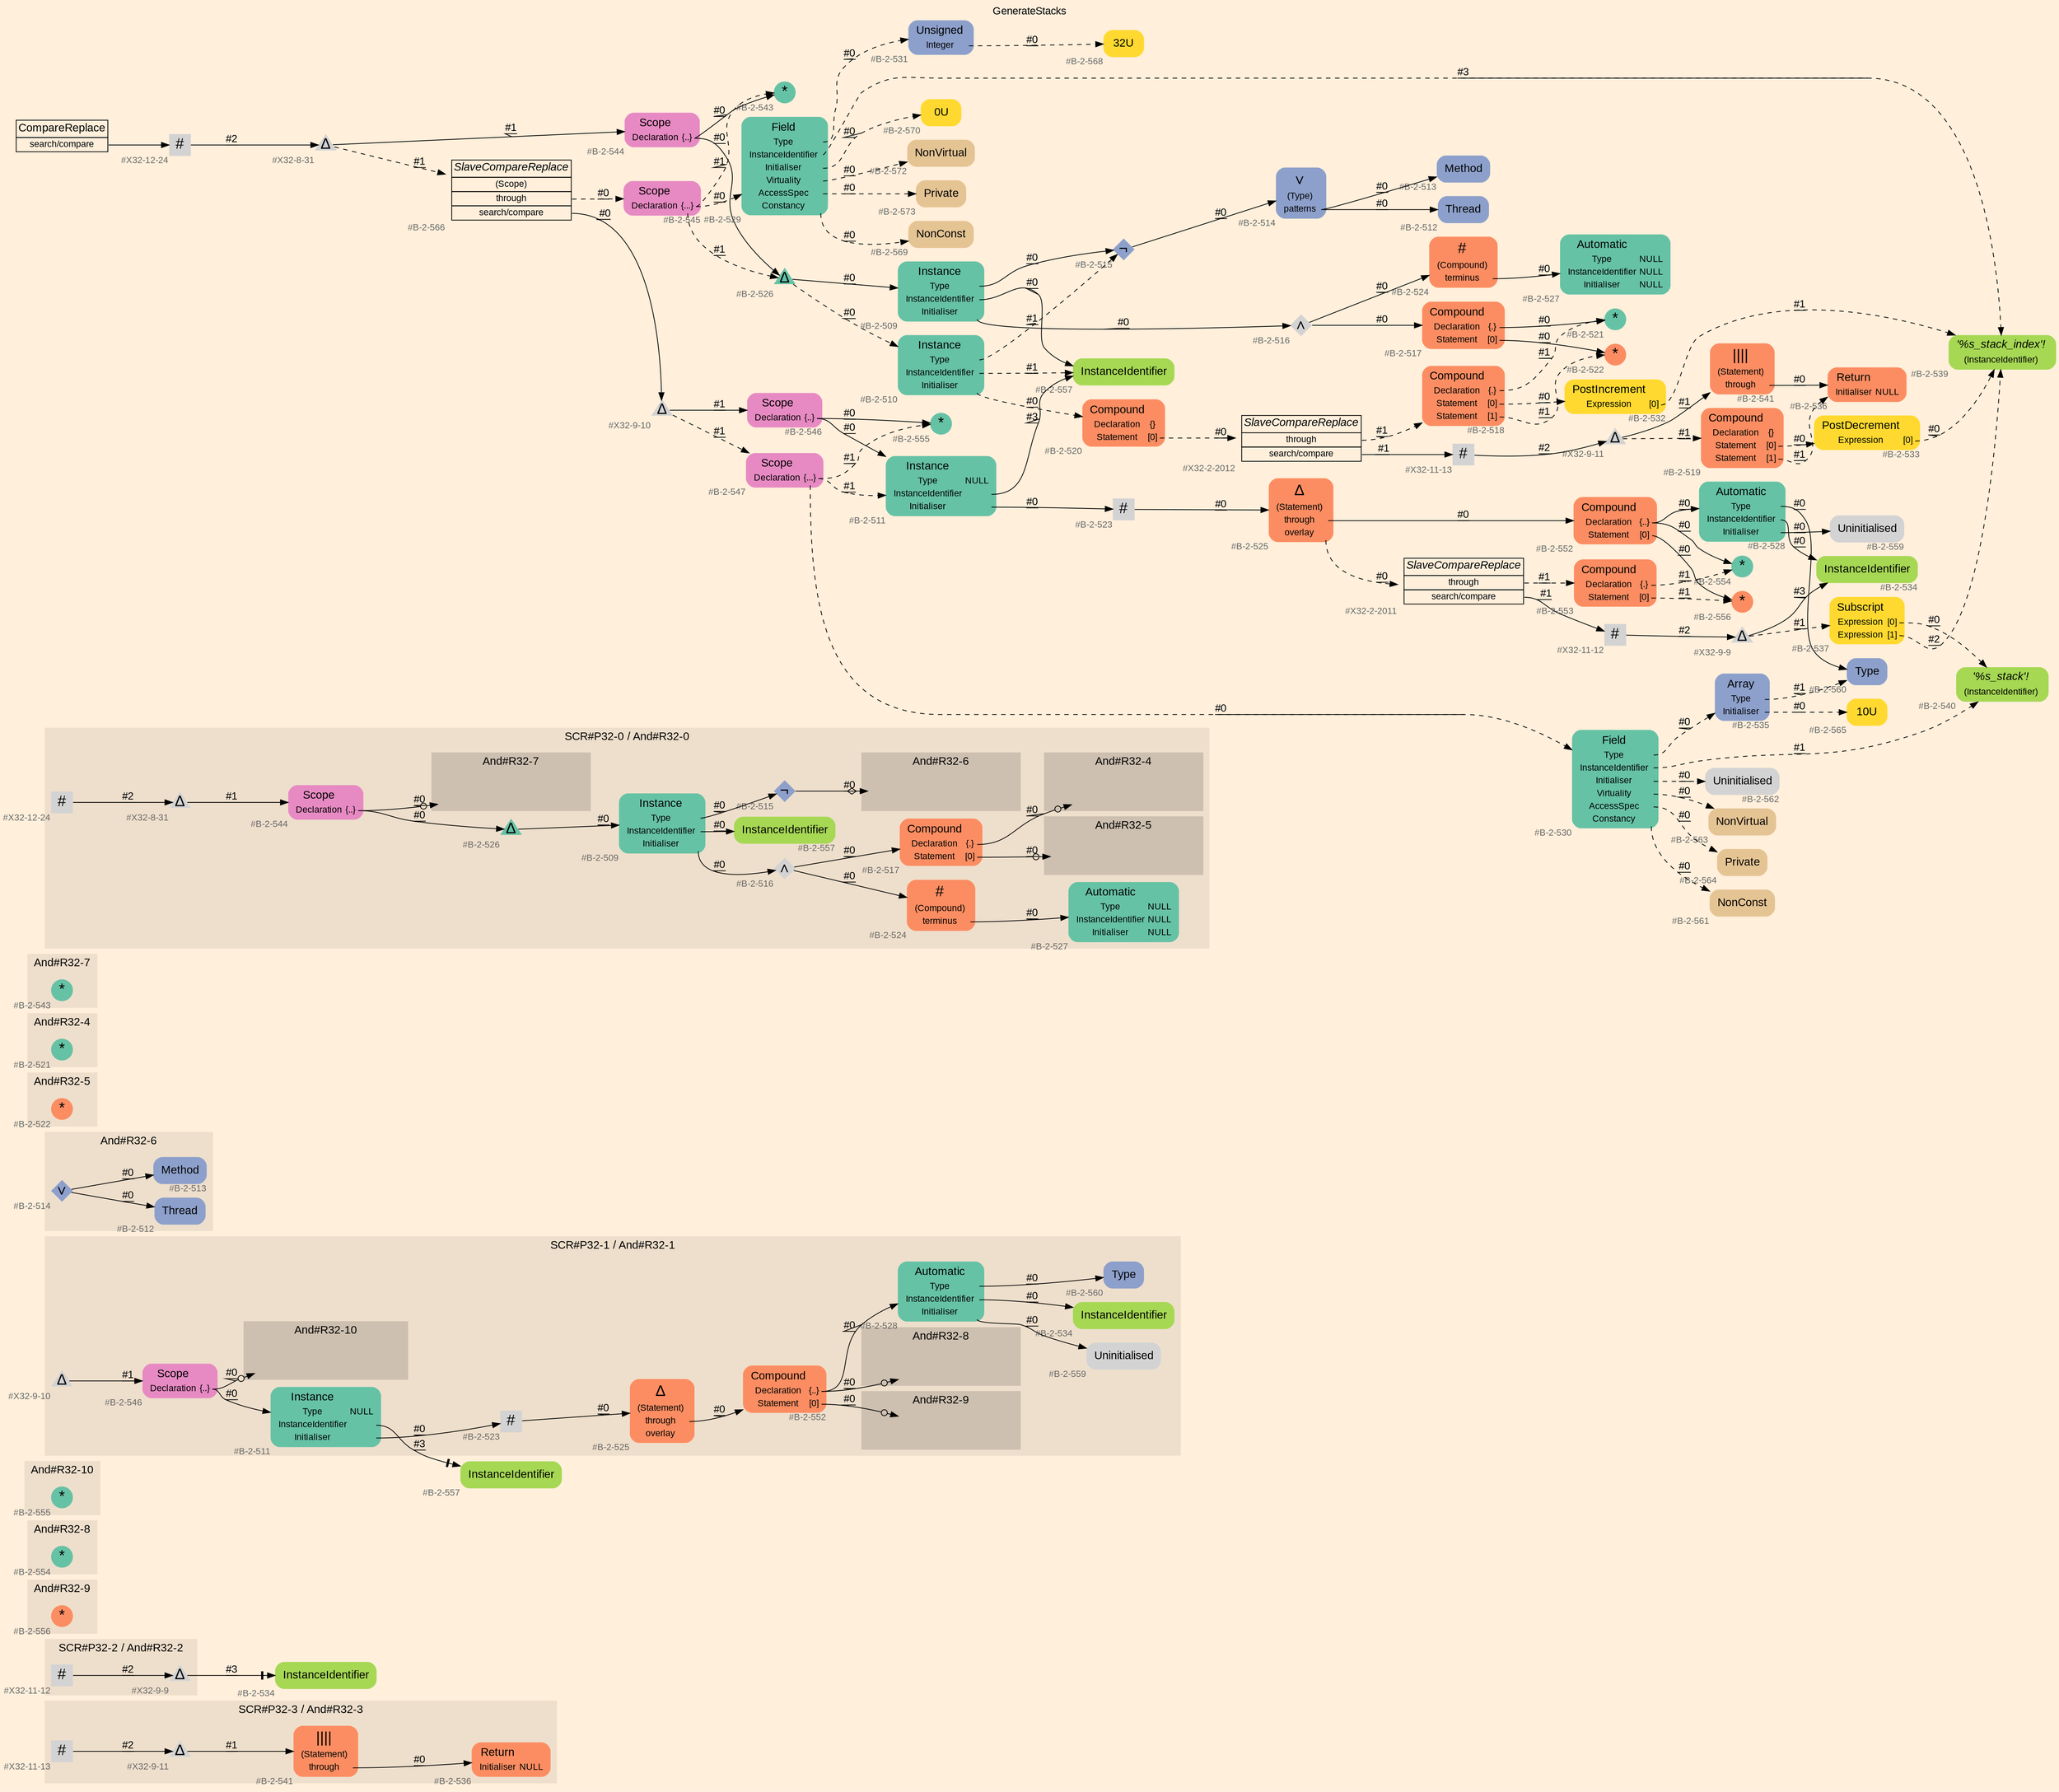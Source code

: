 digraph "GenerateStacks" {
label = "GenerateStacks"
labelloc = t
graph [
    rankdir = "LR"
    ranksep = 0.3
    bgcolor = antiquewhite1
    color = black
    fontcolor = black
    fontname = "Arial"
];
node [
    fontname = "Arial"
];
edge [
    fontname = "Arial"
];

// -------------------- figure And#R32-3 --------------------
// -------- region And#R32-3 ----------
subgraph "clusterAnd#R32-3" {
    label = "SCR#P32-3 / And#R32-3"
    style = "filled"
    color = antiquewhite2
    fontsize = "15"
    // -------- block And#R32-3/#B-2-541 ----------
    "And#R32-3/#B-2-541" [
        fillcolor = "/set28/2"
        xlabel = "#B-2-541"
        fontsize = "12"
        fontcolor = grey40
        shape = "plaintext"
        label = <<TABLE BORDER="0" CELLBORDER="0" CELLSPACING="0">
         <TR><TD><FONT COLOR="black" POINT-SIZE="20">||||</FONT></TD></TR>
         <TR><TD><FONT COLOR="black" POINT-SIZE="12">(Statement)</FONT></TD><TD PORT="port0"></TD></TR>
         <TR><TD><FONT COLOR="black" POINT-SIZE="12">through</FONT></TD><TD PORT="port1"></TD></TR>
        </TABLE>>
        style = "rounded,filled"
    ];
    
    // -------- block And#R32-3/#X32-11-13 ----------
    "And#R32-3/#X32-11-13" [
        xlabel = "#X32-11-13"
        fontsize = "12"
        fontcolor = grey40
        shape = "square"
        label = <<FONT COLOR="black" POINT-SIZE="20">#</FONT>>
        style = "filled"
        penwidth = 0.0
        fixedsize = true
        width = 0.4
        height = 0.4
    ];
    
    // -------- block And#R32-3/#B-2-536 ----------
    "And#R32-3/#B-2-536" [
        fillcolor = "/set28/2"
        xlabel = "#B-2-536"
        fontsize = "12"
        fontcolor = grey40
        shape = "plaintext"
        label = <<TABLE BORDER="0" CELLBORDER="0" CELLSPACING="0">
         <TR><TD><FONT COLOR="black" POINT-SIZE="15">Return</FONT></TD></TR>
         <TR><TD><FONT COLOR="black" POINT-SIZE="12">Initialiser</FONT></TD><TD PORT="port0"><FONT COLOR="black" POINT-SIZE="12">NULL</FONT></TD></TR>
        </TABLE>>
        style = "rounded,filled"
    ];
    
    // -------- block And#R32-3/#X32-9-11 ----------
    "And#R32-3/#X32-9-11" [
        xlabel = "#X32-9-11"
        fontsize = "12"
        fontcolor = grey40
        shape = "triangle"
        label = <<FONT COLOR="black" POINT-SIZE="20">Δ</FONT>>
        style = "filled"
        penwidth = 0.0
        fixedsize = true
        width = 0.4
        height = 0.4
    ];
    
}

"And#R32-3/#B-2-541":port1 -> "And#R32-3/#B-2-536" [
    label = "#0"
    decorate = true
    color = black
    fontcolor = black
];

"And#R32-3/#X32-11-13" -> "And#R32-3/#X32-9-11" [
    label = "#2"
    decorate = true
    color = black
    fontcolor = black
];

"And#R32-3/#X32-9-11" -> "And#R32-3/#B-2-541" [
    label = "#1"
    decorate = true
    color = black
    fontcolor = black
];


// -------------------- figure And#R32-2 --------------------
// -------- region And#R32-2 ----------
subgraph "clusterAnd#R32-2" {
    label = "SCR#P32-2 / And#R32-2"
    style = "filled"
    color = antiquewhite2
    fontsize = "15"
    // -------- block And#R32-2/#X32-11-12 ----------
    "And#R32-2/#X32-11-12" [
        xlabel = "#X32-11-12"
        fontsize = "12"
        fontcolor = grey40
        shape = "square"
        label = <<FONT COLOR="black" POINT-SIZE="20">#</FONT>>
        style = "filled"
        penwidth = 0.0
        fixedsize = true
        width = 0.4
        height = 0.4
    ];
    
    // -------- block And#R32-2/#X32-9-9 ----------
    "And#R32-2/#X32-9-9" [
        xlabel = "#X32-9-9"
        fontsize = "12"
        fontcolor = grey40
        shape = "triangle"
        label = <<FONT COLOR="black" POINT-SIZE="20">Δ</FONT>>
        style = "filled"
        penwidth = 0.0
        fixedsize = true
        width = 0.4
        height = 0.4
    ];
    
}

// -------- block And#R32-2/#B-2-534 ----------
"And#R32-2/#B-2-534" [
    fillcolor = "/set28/5"
    xlabel = "#B-2-534"
    fontsize = "12"
    fontcolor = grey40
    shape = "plaintext"
    label = <<TABLE BORDER="0" CELLBORDER="0" CELLSPACING="0">
     <TR><TD><FONT COLOR="black" POINT-SIZE="15">InstanceIdentifier</FONT></TD></TR>
    </TABLE>>
    style = "rounded,filled"
];

"And#R32-2/#X32-11-12" -> "And#R32-2/#X32-9-9" [
    label = "#2"
    decorate = true
    color = black
    fontcolor = black
];

"And#R32-2/#X32-9-9" -> "And#R32-2/#B-2-534" [
    arrowhead="normalnonetee"
    label = "#3"
    decorate = true
    color = black
    fontcolor = black
];


// -------------------- figure And#R32-9 --------------------
// -------- region And#R32-9 ----------
subgraph "clusterAnd#R32-9" {
    label = "And#R32-9"
    style = "filled"
    color = antiquewhite2
    fontsize = "15"
    // -------- block And#R32-9/#B-2-556 ----------
    "And#R32-9/#B-2-556" [
        fillcolor = "/set28/2"
        xlabel = "#B-2-556"
        fontsize = "12"
        fontcolor = grey40
        shape = "circle"
        label = <<FONT COLOR="black" POINT-SIZE="20">*</FONT>>
        style = "filled"
        penwidth = 0.0
        fixedsize = true
        width = 0.4
        height = 0.4
    ];
    
}


// -------------------- figure And#R32-8 --------------------
// -------- region And#R32-8 ----------
subgraph "clusterAnd#R32-8" {
    label = "And#R32-8"
    style = "filled"
    color = antiquewhite2
    fontsize = "15"
    // -------- block And#R32-8/#B-2-554 ----------
    "And#R32-8/#B-2-554" [
        fillcolor = "/set28/1"
        xlabel = "#B-2-554"
        fontsize = "12"
        fontcolor = grey40
        shape = "circle"
        label = <<FONT COLOR="black" POINT-SIZE="20">*</FONT>>
        style = "filled"
        penwidth = 0.0
        fixedsize = true
        width = 0.4
        height = 0.4
    ];
    
}


// -------------------- figure And#R32-10 --------------------
// -------- region And#R32-10 ----------
subgraph "clusterAnd#R32-10" {
    label = "And#R32-10"
    style = "filled"
    color = antiquewhite2
    fontsize = "15"
    // -------- block And#R32-10/#B-2-555 ----------
    "And#R32-10/#B-2-555" [
        fillcolor = "/set28/1"
        xlabel = "#B-2-555"
        fontsize = "12"
        fontcolor = grey40
        shape = "circle"
        label = <<FONT COLOR="black" POINT-SIZE="20">*</FONT>>
        style = "filled"
        penwidth = 0.0
        fixedsize = true
        width = 0.4
        height = 0.4
    ];
    
}


// -------------------- figure And#R32-1 --------------------
// -------- region And#R32-1 ----------
subgraph "clusterAnd#R32-1" {
    label = "SCR#P32-1 / And#R32-1"
    style = "filled"
    color = antiquewhite2
    fontsize = "15"
    // -------- block And#R32-1/#B-2-552 ----------
    "And#R32-1/#B-2-552" [
        fillcolor = "/set28/2"
        xlabel = "#B-2-552"
        fontsize = "12"
        fontcolor = grey40
        shape = "plaintext"
        label = <<TABLE BORDER="0" CELLBORDER="0" CELLSPACING="0">
         <TR><TD><FONT COLOR="black" POINT-SIZE="15">Compound</FONT></TD></TR>
         <TR><TD><FONT COLOR="black" POINT-SIZE="12">Declaration</FONT></TD><TD PORT="port0"><FONT COLOR="black" POINT-SIZE="12">{..}</FONT></TD></TR>
         <TR><TD><FONT COLOR="black" POINT-SIZE="12">Statement</FONT></TD><TD PORT="port1"><FONT COLOR="black" POINT-SIZE="12">[0]</FONT></TD></TR>
        </TABLE>>
        style = "rounded,filled"
    ];
    
    // -------- block And#R32-1/#B-2-559 ----------
    "And#R32-1/#B-2-559" [
        xlabel = "#B-2-559"
        fontsize = "12"
        fontcolor = grey40
        shape = "plaintext"
        label = <<TABLE BORDER="0" CELLBORDER="0" CELLSPACING="0">
         <TR><TD><FONT COLOR="black" POINT-SIZE="15">Uninitialised</FONT></TD></TR>
        </TABLE>>
        style = "rounded,filled"
    ];
    
    // -------- block And#R32-1/#B-2-534 ----------
    "And#R32-1/#B-2-534" [
        fillcolor = "/set28/5"
        xlabel = "#B-2-534"
        fontsize = "12"
        fontcolor = grey40
        shape = "plaintext"
        label = <<TABLE BORDER="0" CELLBORDER="0" CELLSPACING="0">
         <TR><TD><FONT COLOR="black" POINT-SIZE="15">InstanceIdentifier</FONT></TD></TR>
        </TABLE>>
        style = "rounded,filled"
    ];
    
    // -------- block And#R32-1/#B-2-525 ----------
    "And#R32-1/#B-2-525" [
        fillcolor = "/set28/2"
        xlabel = "#B-2-525"
        fontsize = "12"
        fontcolor = grey40
        shape = "plaintext"
        label = <<TABLE BORDER="0" CELLBORDER="0" CELLSPACING="0">
         <TR><TD><FONT COLOR="black" POINT-SIZE="20">Δ</FONT></TD></TR>
         <TR><TD><FONT COLOR="black" POINT-SIZE="12">(Statement)</FONT></TD><TD PORT="port0"></TD></TR>
         <TR><TD><FONT COLOR="black" POINT-SIZE="12">through</FONT></TD><TD PORT="port1"></TD></TR>
         <TR><TD><FONT COLOR="black" POINT-SIZE="12">overlay</FONT></TD><TD PORT="port2"></TD></TR>
        </TABLE>>
        style = "rounded,filled"
    ];
    
    // -------- block And#R32-1/#X32-9-10 ----------
    "And#R32-1/#X32-9-10" [
        xlabel = "#X32-9-10"
        fontsize = "12"
        fontcolor = grey40
        shape = "triangle"
        label = <<FONT COLOR="black" POINT-SIZE="20">Δ</FONT>>
        style = "filled"
        penwidth = 0.0
        fixedsize = true
        width = 0.4
        height = 0.4
    ];
    
    // -------- block And#R32-1/#B-2-523 ----------
    "And#R32-1/#B-2-523" [
        xlabel = "#B-2-523"
        fontsize = "12"
        fontcolor = grey40
        shape = "square"
        label = <<FONT COLOR="black" POINT-SIZE="20">#</FONT>>
        style = "filled"
        penwidth = 0.0
        fixedsize = true
        width = 0.4
        height = 0.4
    ];
    
    // -------- block And#R32-1/#B-2-560 ----------
    "And#R32-1/#B-2-560" [
        fillcolor = "/set28/3"
        xlabel = "#B-2-560"
        fontsize = "12"
        fontcolor = grey40
        shape = "plaintext"
        label = <<TABLE BORDER="0" CELLBORDER="0" CELLSPACING="0">
         <TR><TD><FONT COLOR="black" POINT-SIZE="15">Type</FONT></TD></TR>
        </TABLE>>
        style = "rounded,filled"
    ];
    
    // -------- block And#R32-1/#B-2-546 ----------
    "And#R32-1/#B-2-546" [
        fillcolor = "/set28/4"
        xlabel = "#B-2-546"
        fontsize = "12"
        fontcolor = grey40
        shape = "plaintext"
        label = <<TABLE BORDER="0" CELLBORDER="0" CELLSPACING="0">
         <TR><TD><FONT COLOR="black" POINT-SIZE="15">Scope</FONT></TD></TR>
         <TR><TD><FONT COLOR="black" POINT-SIZE="12">Declaration</FONT></TD><TD PORT="port0"><FONT COLOR="black" POINT-SIZE="12">{..}</FONT></TD></TR>
        </TABLE>>
        style = "rounded,filled"
    ];
    
    // -------- block And#R32-1/#B-2-528 ----------
    "And#R32-1/#B-2-528" [
        fillcolor = "/set28/1"
        xlabel = "#B-2-528"
        fontsize = "12"
        fontcolor = grey40
        shape = "plaintext"
        label = <<TABLE BORDER="0" CELLBORDER="0" CELLSPACING="0">
         <TR><TD><FONT COLOR="black" POINT-SIZE="15">Automatic</FONT></TD></TR>
         <TR><TD><FONT COLOR="black" POINT-SIZE="12">Type</FONT></TD><TD PORT="port0"></TD></TR>
         <TR><TD><FONT COLOR="black" POINT-SIZE="12">InstanceIdentifier</FONT></TD><TD PORT="port1"></TD></TR>
         <TR><TD><FONT COLOR="black" POINT-SIZE="12">Initialiser</FONT></TD><TD PORT="port2"></TD></TR>
        </TABLE>>
        style = "rounded,filled"
    ];
    
    // -------- block And#R32-1/#B-2-511 ----------
    "And#R32-1/#B-2-511" [
        fillcolor = "/set28/1"
        xlabel = "#B-2-511"
        fontsize = "12"
        fontcolor = grey40
        shape = "plaintext"
        label = <<TABLE BORDER="0" CELLBORDER="0" CELLSPACING="0">
         <TR><TD><FONT COLOR="black" POINT-SIZE="15">Instance</FONT></TD></TR>
         <TR><TD><FONT COLOR="black" POINT-SIZE="12">Type</FONT></TD><TD PORT="port0"><FONT COLOR="black" POINT-SIZE="12">NULL</FONT></TD></TR>
         <TR><TD><FONT COLOR="black" POINT-SIZE="12">InstanceIdentifier</FONT></TD><TD PORT="port1"></TD></TR>
         <TR><TD><FONT COLOR="black" POINT-SIZE="12">Initialiser</FONT></TD><TD PORT="port2"></TD></TR>
        </TABLE>>
        style = "rounded,filled"
    ];
    
    // -------- region And#R32-1/And#R32-8 ----------
    subgraph "clusterAnd#R32-1/And#R32-8" {
        label = "And#R32-8"
        style = "filled"
        color = antiquewhite3
        fontsize = "15"
        // -------- block And#R32-1/And#R32-8/#B-2-554 ----------
        "And#R32-1/And#R32-8/#B-2-554" [
            fillcolor = "/set28/1"
            xlabel = "#B-2-554"
            fontsize = "12"
            fontcolor = grey40
            shape = "none"
            style = "invisible"
        ];
        
    }
    
    // -------- region And#R32-1/And#R32-9 ----------
    subgraph "clusterAnd#R32-1/And#R32-9" {
        label = "And#R32-9"
        style = "filled"
        color = antiquewhite3
        fontsize = "15"
        // -------- block And#R32-1/And#R32-9/#B-2-556 ----------
        "And#R32-1/And#R32-9/#B-2-556" [
            fillcolor = "/set28/2"
            xlabel = "#B-2-556"
            fontsize = "12"
            fontcolor = grey40
            shape = "none"
            style = "invisible"
        ];
        
    }
    
    // -------- region And#R32-1/And#R32-10 ----------
    subgraph "clusterAnd#R32-1/And#R32-10" {
        label = "And#R32-10"
        style = "filled"
        color = antiquewhite3
        fontsize = "15"
        // -------- block And#R32-1/And#R32-10/#B-2-555 ----------
        "And#R32-1/And#R32-10/#B-2-555" [
            fillcolor = "/set28/1"
            xlabel = "#B-2-555"
            fontsize = "12"
            fontcolor = grey40
            shape = "none"
            style = "invisible"
        ];
        
    }
    
}

// -------- block And#R32-1/#B-2-557 ----------
"And#R32-1/#B-2-557" [
    fillcolor = "/set28/5"
    xlabel = "#B-2-557"
    fontsize = "12"
    fontcolor = grey40
    shape = "plaintext"
    label = <<TABLE BORDER="0" CELLBORDER="0" CELLSPACING="0">
     <TR><TD><FONT COLOR="black" POINT-SIZE="15">InstanceIdentifier</FONT></TD></TR>
    </TABLE>>
    style = "rounded,filled"
];

"And#R32-1/#B-2-552":port0 -> "And#R32-1/And#R32-8/#B-2-554" [
    arrowhead="normalnoneodot"
    label = "#0"
    decorate = true
    color = black
    fontcolor = black
];

"And#R32-1/#B-2-552":port0 -> "And#R32-1/#B-2-528" [
    label = "#0"
    decorate = true
    color = black
    fontcolor = black
];

"And#R32-1/#B-2-552":port1 -> "And#R32-1/And#R32-9/#B-2-556" [
    arrowhead="normalnoneodot"
    label = "#0"
    decorate = true
    color = black
    fontcolor = black
];

"And#R32-1/#B-2-525":port1 -> "And#R32-1/#B-2-552" [
    label = "#0"
    decorate = true
    color = black
    fontcolor = black
];

"And#R32-1/#X32-9-10" -> "And#R32-1/#B-2-546" [
    label = "#1"
    decorate = true
    color = black
    fontcolor = black
];

"And#R32-1/#B-2-523" -> "And#R32-1/#B-2-525" [
    label = "#0"
    decorate = true
    color = black
    fontcolor = black
];

"And#R32-1/#B-2-546":port0 -> "And#R32-1/And#R32-10/#B-2-555" [
    arrowhead="normalnoneodot"
    label = "#0"
    decorate = true
    color = black
    fontcolor = black
];

"And#R32-1/#B-2-546":port0 -> "And#R32-1/#B-2-511" [
    label = "#0"
    decorate = true
    color = black
    fontcolor = black
];

"And#R32-1/#B-2-528":port0 -> "And#R32-1/#B-2-560" [
    label = "#0"
    decorate = true
    color = black
    fontcolor = black
];

"And#R32-1/#B-2-528":port1 -> "And#R32-1/#B-2-534" [
    label = "#0"
    decorate = true
    color = black
    fontcolor = black
];

"And#R32-1/#B-2-528":port2 -> "And#R32-1/#B-2-559" [
    label = "#0"
    decorate = true
    color = black
    fontcolor = black
];

"And#R32-1/#B-2-511":port1 -> "And#R32-1/#B-2-557" [
    arrowhead="normalnonetee"
    label = "#3"
    decorate = true
    color = black
    fontcolor = black
];

"And#R32-1/#B-2-511":port2 -> "And#R32-1/#B-2-523" [
    label = "#0"
    decorate = true
    color = black
    fontcolor = black
];


// -------------------- figure And#R32-6 --------------------
// -------- region And#R32-6 ----------
subgraph "clusterAnd#R32-6" {
    label = "And#R32-6"
    style = "filled"
    color = antiquewhite2
    fontsize = "15"
    // -------- block And#R32-6/#B-2-514 ----------
    "And#R32-6/#B-2-514" [
        fillcolor = "/set28/3"
        xlabel = "#B-2-514"
        fontsize = "12"
        fontcolor = grey40
        shape = "diamond"
        label = <<FONT COLOR="black" POINT-SIZE="20">∨</FONT>>
        style = "filled"
        penwidth = 0.0
        fixedsize = true
        width = 0.4
        height = 0.4
    ];
    
    // -------- block And#R32-6/#B-2-512 ----------
    "And#R32-6/#B-2-512" [
        fillcolor = "/set28/3"
        xlabel = "#B-2-512"
        fontsize = "12"
        fontcolor = grey40
        shape = "plaintext"
        label = <<TABLE BORDER="0" CELLBORDER="0" CELLSPACING="0">
         <TR><TD><FONT COLOR="black" POINT-SIZE="15">Thread</FONT></TD></TR>
        </TABLE>>
        style = "rounded,filled"
    ];
    
    // -------- block And#R32-6/#B-2-513 ----------
    "And#R32-6/#B-2-513" [
        fillcolor = "/set28/3"
        xlabel = "#B-2-513"
        fontsize = "12"
        fontcolor = grey40
        shape = "plaintext"
        label = <<TABLE BORDER="0" CELLBORDER="0" CELLSPACING="0">
         <TR><TD><FONT COLOR="black" POINT-SIZE="15">Method</FONT></TD></TR>
        </TABLE>>
        style = "rounded,filled"
    ];
    
}

"And#R32-6/#B-2-514" -> "And#R32-6/#B-2-512" [
    label = "#0"
    decorate = true
    color = black
    fontcolor = black
];

"And#R32-6/#B-2-514" -> "And#R32-6/#B-2-513" [
    label = "#0"
    decorate = true
    color = black
    fontcolor = black
];


// -------------------- figure And#R32-5 --------------------
// -------- region And#R32-5 ----------
subgraph "clusterAnd#R32-5" {
    label = "And#R32-5"
    style = "filled"
    color = antiquewhite2
    fontsize = "15"
    // -------- block And#R32-5/#B-2-522 ----------
    "And#R32-5/#B-2-522" [
        fillcolor = "/set28/2"
        xlabel = "#B-2-522"
        fontsize = "12"
        fontcolor = grey40
        shape = "circle"
        label = <<FONT COLOR="black" POINT-SIZE="20">*</FONT>>
        style = "filled"
        penwidth = 0.0
        fixedsize = true
        width = 0.4
        height = 0.4
    ];
    
}


// -------------------- figure And#R32-4 --------------------
// -------- region And#R32-4 ----------
subgraph "clusterAnd#R32-4" {
    label = "And#R32-4"
    style = "filled"
    color = antiquewhite2
    fontsize = "15"
    // -------- block And#R32-4/#B-2-521 ----------
    "And#R32-4/#B-2-521" [
        fillcolor = "/set28/1"
        xlabel = "#B-2-521"
        fontsize = "12"
        fontcolor = grey40
        shape = "circle"
        label = <<FONT COLOR="black" POINT-SIZE="20">*</FONT>>
        style = "filled"
        penwidth = 0.0
        fixedsize = true
        width = 0.4
        height = 0.4
    ];
    
}


// -------------------- figure And#R32-7 --------------------
// -------- region And#R32-7 ----------
subgraph "clusterAnd#R32-7" {
    label = "And#R32-7"
    style = "filled"
    color = antiquewhite2
    fontsize = "15"
    // -------- block And#R32-7/#B-2-543 ----------
    "And#R32-7/#B-2-543" [
        fillcolor = "/set28/1"
        xlabel = "#B-2-543"
        fontsize = "12"
        fontcolor = grey40
        shape = "circle"
        label = <<FONT COLOR="black" POINT-SIZE="20">*</FONT>>
        style = "filled"
        penwidth = 0.0
        fixedsize = true
        width = 0.4
        height = 0.4
    ];
    
}


// -------------------- figure And#R32-0 --------------------
// -------- region And#R32-0 ----------
subgraph "clusterAnd#R32-0" {
    label = "SCR#P32-0 / And#R32-0"
    style = "filled"
    color = antiquewhite2
    fontsize = "15"
    // -------- block And#R32-0/#B-2-527 ----------
    "And#R32-0/#B-2-527" [
        fillcolor = "/set28/1"
        xlabel = "#B-2-527"
        fontsize = "12"
        fontcolor = grey40
        shape = "plaintext"
        label = <<TABLE BORDER="0" CELLBORDER="0" CELLSPACING="0">
         <TR><TD><FONT COLOR="black" POINT-SIZE="15">Automatic</FONT></TD></TR>
         <TR><TD><FONT COLOR="black" POINT-SIZE="12">Type</FONT></TD><TD PORT="port0"><FONT COLOR="black" POINT-SIZE="12">NULL</FONT></TD></TR>
         <TR><TD><FONT COLOR="black" POINT-SIZE="12">InstanceIdentifier</FONT></TD><TD PORT="port1"><FONT COLOR="black" POINT-SIZE="12">NULL</FONT></TD></TR>
         <TR><TD><FONT COLOR="black" POINT-SIZE="12">Initialiser</FONT></TD><TD PORT="port2"><FONT COLOR="black" POINT-SIZE="12">NULL</FONT></TD></TR>
        </TABLE>>
        style = "rounded,filled"
    ];
    
    // -------- block And#R32-0/#B-2-516 ----------
    "And#R32-0/#B-2-516" [
        xlabel = "#B-2-516"
        fontsize = "12"
        fontcolor = grey40
        shape = "diamond"
        label = <<FONT COLOR="black" POINT-SIZE="20">∧</FONT>>
        style = "filled"
        penwidth = 0.0
        fixedsize = true
        width = 0.4
        height = 0.4
    ];
    
    // -------- block And#R32-0/#B-2-517 ----------
    "And#R32-0/#B-2-517" [
        fillcolor = "/set28/2"
        xlabel = "#B-2-517"
        fontsize = "12"
        fontcolor = grey40
        shape = "plaintext"
        label = <<TABLE BORDER="0" CELLBORDER="0" CELLSPACING="0">
         <TR><TD><FONT COLOR="black" POINT-SIZE="15">Compound</FONT></TD></TR>
         <TR><TD><FONT COLOR="black" POINT-SIZE="12">Declaration</FONT></TD><TD PORT="port0"><FONT COLOR="black" POINT-SIZE="12">{.}</FONT></TD></TR>
         <TR><TD><FONT COLOR="black" POINT-SIZE="12">Statement</FONT></TD><TD PORT="port1"><FONT COLOR="black" POINT-SIZE="12">[0]</FONT></TD></TR>
        </TABLE>>
        style = "rounded,filled"
    ];
    
    // -------- block And#R32-0/#B-2-524 ----------
    "And#R32-0/#B-2-524" [
        fillcolor = "/set28/2"
        xlabel = "#B-2-524"
        fontsize = "12"
        fontcolor = grey40
        shape = "plaintext"
        label = <<TABLE BORDER="0" CELLBORDER="0" CELLSPACING="0">
         <TR><TD><FONT COLOR="black" POINT-SIZE="20">#</FONT></TD></TR>
         <TR><TD><FONT COLOR="black" POINT-SIZE="12">(Compound)</FONT></TD><TD PORT="port0"></TD></TR>
         <TR><TD><FONT COLOR="black" POINT-SIZE="12">terminus</FONT></TD><TD PORT="port1"></TD></TR>
        </TABLE>>
        style = "rounded,filled"
    ];
    
    // -------- block And#R32-0/#B-2-509 ----------
    "And#R32-0/#B-2-509" [
        fillcolor = "/set28/1"
        xlabel = "#B-2-509"
        fontsize = "12"
        fontcolor = grey40
        shape = "plaintext"
        label = <<TABLE BORDER="0" CELLBORDER="0" CELLSPACING="0">
         <TR><TD><FONT COLOR="black" POINT-SIZE="15">Instance</FONT></TD></TR>
         <TR><TD><FONT COLOR="black" POINT-SIZE="12">Type</FONT></TD><TD PORT="port0"></TD></TR>
         <TR><TD><FONT COLOR="black" POINT-SIZE="12">InstanceIdentifier</FONT></TD><TD PORT="port1"></TD></TR>
         <TR><TD><FONT COLOR="black" POINT-SIZE="12">Initialiser</FONT></TD><TD PORT="port2"></TD></TR>
        </TABLE>>
        style = "rounded,filled"
    ];
    
    // -------- block And#R32-0/#B-2-515 ----------
    "And#R32-0/#B-2-515" [
        fillcolor = "/set28/3"
        xlabel = "#B-2-515"
        fontsize = "12"
        fontcolor = grey40
        shape = "diamond"
        label = <<FONT COLOR="black" POINT-SIZE="20">¬</FONT>>
        style = "filled"
        penwidth = 0.0
        fixedsize = true
        width = 0.4
        height = 0.4
    ];
    
    // -------- block And#R32-0/#X32-12-24 ----------
    "And#R32-0/#X32-12-24" [
        xlabel = "#X32-12-24"
        fontsize = "12"
        fontcolor = grey40
        shape = "square"
        label = <<FONT COLOR="black" POINT-SIZE="20">#</FONT>>
        style = "filled"
        penwidth = 0.0
        fixedsize = true
        width = 0.4
        height = 0.4
    ];
    
    // -------- block And#R32-0/#B-2-526 ----------
    "And#R32-0/#B-2-526" [
        fillcolor = "/set28/1"
        xlabel = "#B-2-526"
        fontsize = "12"
        fontcolor = grey40
        shape = "triangle"
        label = <<FONT COLOR="black" POINT-SIZE="20">Δ</FONT>>
        style = "filled"
        penwidth = 0.0
        fixedsize = true
        width = 0.4
        height = 0.4
    ];
    
    // -------- block And#R32-0/#B-2-557 ----------
    "And#R32-0/#B-2-557" [
        fillcolor = "/set28/5"
        xlabel = "#B-2-557"
        fontsize = "12"
        fontcolor = grey40
        shape = "plaintext"
        label = <<TABLE BORDER="0" CELLBORDER="0" CELLSPACING="0">
         <TR><TD><FONT COLOR="black" POINT-SIZE="15">InstanceIdentifier</FONT></TD></TR>
        </TABLE>>
        style = "rounded,filled"
    ];
    
    // -------- block And#R32-0/#X32-8-31 ----------
    "And#R32-0/#X32-8-31" [
        xlabel = "#X32-8-31"
        fontsize = "12"
        fontcolor = grey40
        shape = "triangle"
        label = <<FONT COLOR="black" POINT-SIZE="20">Δ</FONT>>
        style = "filled"
        penwidth = 0.0
        fixedsize = true
        width = 0.4
        height = 0.4
    ];
    
    // -------- block And#R32-0/#B-2-544 ----------
    "And#R32-0/#B-2-544" [
        fillcolor = "/set28/4"
        xlabel = "#B-2-544"
        fontsize = "12"
        fontcolor = grey40
        shape = "plaintext"
        label = <<TABLE BORDER="0" CELLBORDER="0" CELLSPACING="0">
         <TR><TD><FONT COLOR="black" POINT-SIZE="15">Scope</FONT></TD></TR>
         <TR><TD><FONT COLOR="black" POINT-SIZE="12">Declaration</FONT></TD><TD PORT="port0"><FONT COLOR="black" POINT-SIZE="12">{..}</FONT></TD></TR>
        </TABLE>>
        style = "rounded,filled"
    ];
    
    // -------- region And#R32-0/And#R32-4 ----------
    subgraph "clusterAnd#R32-0/And#R32-4" {
        label = "And#R32-4"
        style = "filled"
        color = antiquewhite3
        fontsize = "15"
        // -------- block And#R32-0/And#R32-4/#B-2-521 ----------
        "And#R32-0/And#R32-4/#B-2-521" [
            fillcolor = "/set28/1"
            xlabel = "#B-2-521"
            fontsize = "12"
            fontcolor = grey40
            shape = "none"
            style = "invisible"
        ];
        
    }
    
    // -------- region And#R32-0/And#R32-5 ----------
    subgraph "clusterAnd#R32-0/And#R32-5" {
        label = "And#R32-5"
        style = "filled"
        color = antiquewhite3
        fontsize = "15"
        // -------- block And#R32-0/And#R32-5/#B-2-522 ----------
        "And#R32-0/And#R32-5/#B-2-522" [
            fillcolor = "/set28/2"
            xlabel = "#B-2-522"
            fontsize = "12"
            fontcolor = grey40
            shape = "none"
            style = "invisible"
        ];
        
    }
    
    // -------- region And#R32-0/And#R32-6 ----------
    subgraph "clusterAnd#R32-0/And#R32-6" {
        label = "And#R32-6"
        style = "filled"
        color = antiquewhite3
        fontsize = "15"
        // -------- block And#R32-0/And#R32-6/#B-2-514 ----------
        "And#R32-0/And#R32-6/#B-2-514" [
            fillcolor = "/set28/3"
            xlabel = "#B-2-514"
            fontsize = "12"
            fontcolor = grey40
            shape = "none"
            style = "invisible"
        ];
        
    }
    
    // -------- region And#R32-0/And#R32-7 ----------
    subgraph "clusterAnd#R32-0/And#R32-7" {
        label = "And#R32-7"
        style = "filled"
        color = antiquewhite3
        fontsize = "15"
        // -------- block And#R32-0/And#R32-7/#B-2-543 ----------
        "And#R32-0/And#R32-7/#B-2-543" [
            fillcolor = "/set28/1"
            xlabel = "#B-2-543"
            fontsize = "12"
            fontcolor = grey40
            shape = "none"
            style = "invisible"
        ];
        
    }
    
}

"And#R32-0/#B-2-516" -> "And#R32-0/#B-2-517" [
    label = "#0"
    decorate = true
    color = black
    fontcolor = black
];

"And#R32-0/#B-2-516" -> "And#R32-0/#B-2-524" [
    label = "#0"
    decorate = true
    color = black
    fontcolor = black
];

"And#R32-0/#B-2-517":port0 -> "And#R32-0/And#R32-4/#B-2-521" [
    arrowhead="normalnoneodot"
    label = "#0"
    decorate = true
    color = black
    fontcolor = black
];

"And#R32-0/#B-2-517":port1 -> "And#R32-0/And#R32-5/#B-2-522" [
    arrowhead="normalnoneodot"
    label = "#0"
    decorate = true
    color = black
    fontcolor = black
];

"And#R32-0/#B-2-524":port1 -> "And#R32-0/#B-2-527" [
    label = "#0"
    decorate = true
    color = black
    fontcolor = black
];

"And#R32-0/#B-2-509":port0 -> "And#R32-0/#B-2-515" [
    label = "#0"
    decorate = true
    color = black
    fontcolor = black
];

"And#R32-0/#B-2-509":port1 -> "And#R32-0/#B-2-557" [
    label = "#0"
    decorate = true
    color = black
    fontcolor = black
];

"And#R32-0/#B-2-509":port2 -> "And#R32-0/#B-2-516" [
    label = "#0"
    decorate = true
    color = black
    fontcolor = black
];

"And#R32-0/#B-2-515" -> "And#R32-0/And#R32-6/#B-2-514" [
    arrowhead="normalnoneodiamond"
    label = "#0"
    decorate = true
    color = black
    fontcolor = black
];

"And#R32-0/#X32-12-24" -> "And#R32-0/#X32-8-31" [
    label = "#2"
    decorate = true
    color = black
    fontcolor = black
];

"And#R32-0/#B-2-526" -> "And#R32-0/#B-2-509" [
    label = "#0"
    decorate = true
    color = black
    fontcolor = black
];

"And#R32-0/#X32-8-31" -> "And#R32-0/#B-2-544" [
    label = "#1"
    decorate = true
    color = black
    fontcolor = black
];

"And#R32-0/#B-2-544":port0 -> "And#R32-0/#B-2-526" [
    label = "#0"
    decorate = true
    color = black
    fontcolor = black
];

"And#R32-0/#B-2-544":port0 -> "And#R32-0/And#R32-7/#B-2-543" [
    arrowhead="normalnoneodot"
    label = "#0"
    decorate = true
    color = black
    fontcolor = black
];


// -------------------- transformation figure --------------------
// -------- block CR#X32-10-32 ----------
"CR#X32-10-32" [
    fillcolor = antiquewhite1
    fontsize = "12"
    fontcolor = grey40
    shape = "plaintext"
    label = <<TABLE BORDER="0" CELLBORDER="1" CELLSPACING="0">
     <TR><TD><FONT COLOR="black" POINT-SIZE="15">CompareReplace</FONT></TD></TR>
     <TR><TD PORT="port0"><FONT COLOR="black" POINT-SIZE="12">search/compare</FONT></TD></TR>
    </TABLE>>
    style = "filled"
    color = black
];

// -------- block #X32-12-24 ----------
"#X32-12-24" [
    xlabel = "#X32-12-24"
    fontsize = "12"
    fontcolor = grey40
    shape = "square"
    label = <<FONT COLOR="black" POINT-SIZE="20">#</FONT>>
    style = "filled"
    penwidth = 0.0
    fixedsize = true
    width = 0.4
    height = 0.4
];

// -------- block #X32-8-31 ----------
"#X32-8-31" [
    xlabel = "#X32-8-31"
    fontsize = "12"
    fontcolor = grey40
    shape = "triangle"
    label = <<FONT COLOR="black" POINT-SIZE="20">Δ</FONT>>
    style = "filled"
    penwidth = 0.0
    fixedsize = true
    width = 0.4
    height = 0.4
];

// -------- block #B-2-544 ----------
"#B-2-544" [
    fillcolor = "/set28/4"
    xlabel = "#B-2-544"
    fontsize = "12"
    fontcolor = grey40
    shape = "plaintext"
    label = <<TABLE BORDER="0" CELLBORDER="0" CELLSPACING="0">
     <TR><TD><FONT COLOR="black" POINT-SIZE="15">Scope</FONT></TD></TR>
     <TR><TD><FONT COLOR="black" POINT-SIZE="12">Declaration</FONT></TD><TD PORT="port0"><FONT COLOR="black" POINT-SIZE="12">{..}</FONT></TD></TR>
    </TABLE>>
    style = "rounded,filled"
];

// -------- block #B-2-526 ----------
"#B-2-526" [
    fillcolor = "/set28/1"
    xlabel = "#B-2-526"
    fontsize = "12"
    fontcolor = grey40
    shape = "triangle"
    label = <<FONT COLOR="black" POINT-SIZE="20">Δ</FONT>>
    style = "filled"
    penwidth = 0.0
    fixedsize = true
    width = 0.4
    height = 0.4
];

// -------- block #B-2-509 ----------
"#B-2-509" [
    fillcolor = "/set28/1"
    xlabel = "#B-2-509"
    fontsize = "12"
    fontcolor = grey40
    shape = "plaintext"
    label = <<TABLE BORDER="0" CELLBORDER="0" CELLSPACING="0">
     <TR><TD><FONT COLOR="black" POINT-SIZE="15">Instance</FONT></TD></TR>
     <TR><TD><FONT COLOR="black" POINT-SIZE="12">Type</FONT></TD><TD PORT="port0"></TD></TR>
     <TR><TD><FONT COLOR="black" POINT-SIZE="12">InstanceIdentifier</FONT></TD><TD PORT="port1"></TD></TR>
     <TR><TD><FONT COLOR="black" POINT-SIZE="12">Initialiser</FONT></TD><TD PORT="port2"></TD></TR>
    </TABLE>>
    style = "rounded,filled"
];

// -------- block #B-2-515 ----------
"#B-2-515" [
    fillcolor = "/set28/3"
    xlabel = "#B-2-515"
    fontsize = "12"
    fontcolor = grey40
    shape = "diamond"
    label = <<FONT COLOR="black" POINT-SIZE="20">¬</FONT>>
    style = "filled"
    penwidth = 0.0
    fixedsize = true
    width = 0.4
    height = 0.4
];

// -------- block #B-2-514 ----------
"#B-2-514" [
    fillcolor = "/set28/3"
    xlabel = "#B-2-514"
    fontsize = "12"
    fontcolor = grey40
    shape = "plaintext"
    label = <<TABLE BORDER="0" CELLBORDER="0" CELLSPACING="0">
     <TR><TD><FONT COLOR="black" POINT-SIZE="20">∨</FONT></TD></TR>
     <TR><TD><FONT COLOR="black" POINT-SIZE="12">(Type)</FONT></TD><TD PORT="port0"></TD></TR>
     <TR><TD><FONT COLOR="black" POINT-SIZE="12">patterns</FONT></TD><TD PORT="port1"></TD></TR>
    </TABLE>>
    style = "rounded,filled"
];

// -------- block #B-2-512 ----------
"#B-2-512" [
    fillcolor = "/set28/3"
    xlabel = "#B-2-512"
    fontsize = "12"
    fontcolor = grey40
    shape = "plaintext"
    label = <<TABLE BORDER="0" CELLBORDER="0" CELLSPACING="0">
     <TR><TD><FONT COLOR="black" POINT-SIZE="15">Thread</FONT></TD></TR>
    </TABLE>>
    style = "rounded,filled"
];

// -------- block #B-2-513 ----------
"#B-2-513" [
    fillcolor = "/set28/3"
    xlabel = "#B-2-513"
    fontsize = "12"
    fontcolor = grey40
    shape = "plaintext"
    label = <<TABLE BORDER="0" CELLBORDER="0" CELLSPACING="0">
     <TR><TD><FONT COLOR="black" POINT-SIZE="15">Method</FONT></TD></TR>
    </TABLE>>
    style = "rounded,filled"
];

// -------- block #B-2-557 ----------
"#B-2-557" [
    fillcolor = "/set28/5"
    xlabel = "#B-2-557"
    fontsize = "12"
    fontcolor = grey40
    shape = "plaintext"
    label = <<TABLE BORDER="0" CELLBORDER="0" CELLSPACING="0">
     <TR><TD><FONT COLOR="black" POINT-SIZE="15">InstanceIdentifier</FONT></TD></TR>
    </TABLE>>
    style = "rounded,filled"
];

// -------- block #B-2-516 ----------
"#B-2-516" [
    xlabel = "#B-2-516"
    fontsize = "12"
    fontcolor = grey40
    shape = "diamond"
    label = <<FONT COLOR="black" POINT-SIZE="20">∧</FONT>>
    style = "filled"
    penwidth = 0.0
    fixedsize = true
    width = 0.4
    height = 0.4
];

// -------- block #B-2-517 ----------
"#B-2-517" [
    fillcolor = "/set28/2"
    xlabel = "#B-2-517"
    fontsize = "12"
    fontcolor = grey40
    shape = "plaintext"
    label = <<TABLE BORDER="0" CELLBORDER="0" CELLSPACING="0">
     <TR><TD><FONT COLOR="black" POINT-SIZE="15">Compound</FONT></TD></TR>
     <TR><TD><FONT COLOR="black" POINT-SIZE="12">Declaration</FONT></TD><TD PORT="port0"><FONT COLOR="black" POINT-SIZE="12">{.}</FONT></TD></TR>
     <TR><TD><FONT COLOR="black" POINT-SIZE="12">Statement</FONT></TD><TD PORT="port1"><FONT COLOR="black" POINT-SIZE="12">[0]</FONT></TD></TR>
    </TABLE>>
    style = "rounded,filled"
];

// -------- block #B-2-521 ----------
"#B-2-521" [
    fillcolor = "/set28/1"
    xlabel = "#B-2-521"
    fontsize = "12"
    fontcolor = grey40
    shape = "circle"
    label = <<FONT COLOR="black" POINT-SIZE="20">*</FONT>>
    style = "filled"
    penwidth = 0.0
    fixedsize = true
    width = 0.4
    height = 0.4
];

// -------- block #B-2-522 ----------
"#B-2-522" [
    fillcolor = "/set28/2"
    xlabel = "#B-2-522"
    fontsize = "12"
    fontcolor = grey40
    shape = "circle"
    label = <<FONT COLOR="black" POINT-SIZE="20">*</FONT>>
    style = "filled"
    penwidth = 0.0
    fixedsize = true
    width = 0.4
    height = 0.4
];

// -------- block #B-2-524 ----------
"#B-2-524" [
    fillcolor = "/set28/2"
    xlabel = "#B-2-524"
    fontsize = "12"
    fontcolor = grey40
    shape = "plaintext"
    label = <<TABLE BORDER="0" CELLBORDER="0" CELLSPACING="0">
     <TR><TD><FONT COLOR="black" POINT-SIZE="20">#</FONT></TD></TR>
     <TR><TD><FONT COLOR="black" POINT-SIZE="12">(Compound)</FONT></TD><TD PORT="port0"></TD></TR>
     <TR><TD><FONT COLOR="black" POINT-SIZE="12">terminus</FONT></TD><TD PORT="port1"></TD></TR>
    </TABLE>>
    style = "rounded,filled"
];

// -------- block #B-2-527 ----------
"#B-2-527" [
    fillcolor = "/set28/1"
    xlabel = "#B-2-527"
    fontsize = "12"
    fontcolor = grey40
    shape = "plaintext"
    label = <<TABLE BORDER="0" CELLBORDER="0" CELLSPACING="0">
     <TR><TD><FONT COLOR="black" POINT-SIZE="15">Automatic</FONT></TD></TR>
     <TR><TD><FONT COLOR="black" POINT-SIZE="12">Type</FONT></TD><TD PORT="port0"><FONT COLOR="black" POINT-SIZE="12">NULL</FONT></TD></TR>
     <TR><TD><FONT COLOR="black" POINT-SIZE="12">InstanceIdentifier</FONT></TD><TD PORT="port1"><FONT COLOR="black" POINT-SIZE="12">NULL</FONT></TD></TR>
     <TR><TD><FONT COLOR="black" POINT-SIZE="12">Initialiser</FONT></TD><TD PORT="port2"><FONT COLOR="black" POINT-SIZE="12">NULL</FONT></TD></TR>
    </TABLE>>
    style = "rounded,filled"
];

// -------- block #B-2-510 ----------
"#B-2-510" [
    fillcolor = "/set28/1"
    xlabel = "#B-2-510"
    fontsize = "12"
    fontcolor = grey40
    shape = "plaintext"
    label = <<TABLE BORDER="0" CELLBORDER="0" CELLSPACING="0">
     <TR><TD><FONT COLOR="black" POINT-SIZE="15">Instance</FONT></TD></TR>
     <TR><TD><FONT COLOR="black" POINT-SIZE="12">Type</FONT></TD><TD PORT="port0"></TD></TR>
     <TR><TD><FONT COLOR="black" POINT-SIZE="12">InstanceIdentifier</FONT></TD><TD PORT="port1"></TD></TR>
     <TR><TD><FONT COLOR="black" POINT-SIZE="12">Initialiser</FONT></TD><TD PORT="port2"></TD></TR>
    </TABLE>>
    style = "rounded,filled"
];

// -------- block #B-2-520 ----------
"#B-2-520" [
    fillcolor = "/set28/2"
    xlabel = "#B-2-520"
    fontsize = "12"
    fontcolor = grey40
    shape = "plaintext"
    label = <<TABLE BORDER="0" CELLBORDER="0" CELLSPACING="0">
     <TR><TD><FONT COLOR="black" POINT-SIZE="15">Compound</FONT></TD></TR>
     <TR><TD><FONT COLOR="black" POINT-SIZE="12">Declaration</FONT></TD><TD PORT="port0"><FONT COLOR="black" POINT-SIZE="12">{}</FONT></TD></TR>
     <TR><TD><FONT COLOR="black" POINT-SIZE="12">Statement</FONT></TD><TD PORT="port1"><FONT COLOR="black" POINT-SIZE="12">[0]</FONT></TD></TR>
    </TABLE>>
    style = "rounded,filled"
];

// -------- block #X32-2-2012 ----------
"#X32-2-2012" [
    fillcolor = antiquewhite1
    xlabel = "#X32-2-2012"
    fontsize = "12"
    fontcolor = grey40
    shape = "plaintext"
    label = <<TABLE BORDER="0" CELLBORDER="1" CELLSPACING="0">
     <TR><TD><FONT COLOR="black" POINT-SIZE="15"><I>SlaveCompareReplace</I></FONT></TD></TR>
     <TR><TD PORT="port0"><FONT COLOR="black" POINT-SIZE="12">through</FONT></TD></TR>
     <TR><TD PORT="port1"><FONT COLOR="black" POINT-SIZE="12">search/compare</FONT></TD></TR>
    </TABLE>>
    style = "filled"
    color = black
];

// -------- block #B-2-518 ----------
"#B-2-518" [
    fillcolor = "/set28/2"
    xlabel = "#B-2-518"
    fontsize = "12"
    fontcolor = grey40
    shape = "plaintext"
    label = <<TABLE BORDER="0" CELLBORDER="0" CELLSPACING="0">
     <TR><TD><FONT COLOR="black" POINT-SIZE="15">Compound</FONT></TD></TR>
     <TR><TD><FONT COLOR="black" POINT-SIZE="12">Declaration</FONT></TD><TD PORT="port0"><FONT COLOR="black" POINT-SIZE="12">{.}</FONT></TD></TR>
     <TR><TD><FONT COLOR="black" POINT-SIZE="12">Statement</FONT></TD><TD PORT="port1"><FONT COLOR="black" POINT-SIZE="12">[0]</FONT></TD></TR>
     <TR><TD><FONT COLOR="black" POINT-SIZE="12">Statement</FONT></TD><TD PORT="port2"><FONT COLOR="black" POINT-SIZE="12">[1]</FONT></TD></TR>
    </TABLE>>
    style = "rounded,filled"
];

// -------- block #B-2-532 ----------
"#B-2-532" [
    fillcolor = "/set28/6"
    xlabel = "#B-2-532"
    fontsize = "12"
    fontcolor = grey40
    shape = "plaintext"
    label = <<TABLE BORDER="0" CELLBORDER="0" CELLSPACING="0">
     <TR><TD><FONT COLOR="black" POINT-SIZE="15">PostIncrement</FONT></TD></TR>
     <TR><TD><FONT COLOR="black" POINT-SIZE="12">Expression</FONT></TD><TD PORT="port0"><FONT COLOR="black" POINT-SIZE="12">[0]</FONT></TD></TR>
    </TABLE>>
    style = "rounded,filled"
];

// -------- block #B-2-539 ----------
"#B-2-539" [
    fillcolor = "/set28/5"
    xlabel = "#B-2-539"
    fontsize = "12"
    fontcolor = grey40
    shape = "plaintext"
    label = <<TABLE BORDER="0" CELLBORDER="0" CELLSPACING="0">
     <TR><TD><FONT COLOR="black" POINT-SIZE="15"><I>'%s_stack_index'!</I></FONT></TD></TR>
     <TR><TD><FONT COLOR="black" POINT-SIZE="12">(InstanceIdentifier)</FONT></TD><TD PORT="port0"></TD></TR>
    </TABLE>>
    style = "rounded,filled"
];

// -------- block #X32-11-13 ----------
"#X32-11-13" [
    xlabel = "#X32-11-13"
    fontsize = "12"
    fontcolor = grey40
    shape = "square"
    label = <<FONT COLOR="black" POINT-SIZE="20">#</FONT>>
    style = "filled"
    penwidth = 0.0
    fixedsize = true
    width = 0.4
    height = 0.4
];

// -------- block #X32-9-11 ----------
"#X32-9-11" [
    xlabel = "#X32-9-11"
    fontsize = "12"
    fontcolor = grey40
    shape = "triangle"
    label = <<FONT COLOR="black" POINT-SIZE="20">Δ</FONT>>
    style = "filled"
    penwidth = 0.0
    fixedsize = true
    width = 0.4
    height = 0.4
];

// -------- block #B-2-541 ----------
"#B-2-541" [
    fillcolor = "/set28/2"
    xlabel = "#B-2-541"
    fontsize = "12"
    fontcolor = grey40
    shape = "plaintext"
    label = <<TABLE BORDER="0" CELLBORDER="0" CELLSPACING="0">
     <TR><TD><FONT COLOR="black" POINT-SIZE="20">||||</FONT></TD></TR>
     <TR><TD><FONT COLOR="black" POINT-SIZE="12">(Statement)</FONT></TD><TD PORT="port0"></TD></TR>
     <TR><TD><FONT COLOR="black" POINT-SIZE="12">through</FONT></TD><TD PORT="port1"></TD></TR>
    </TABLE>>
    style = "rounded,filled"
];

// -------- block #B-2-536 ----------
"#B-2-536" [
    fillcolor = "/set28/2"
    xlabel = "#B-2-536"
    fontsize = "12"
    fontcolor = grey40
    shape = "plaintext"
    label = <<TABLE BORDER="0" CELLBORDER="0" CELLSPACING="0">
     <TR><TD><FONT COLOR="black" POINT-SIZE="15">Return</FONT></TD></TR>
     <TR><TD><FONT COLOR="black" POINT-SIZE="12">Initialiser</FONT></TD><TD PORT="port0"><FONT COLOR="black" POINT-SIZE="12">NULL</FONT></TD></TR>
    </TABLE>>
    style = "rounded,filled"
];

// -------- block #B-2-519 ----------
"#B-2-519" [
    fillcolor = "/set28/2"
    xlabel = "#B-2-519"
    fontsize = "12"
    fontcolor = grey40
    shape = "plaintext"
    label = <<TABLE BORDER="0" CELLBORDER="0" CELLSPACING="0">
     <TR><TD><FONT COLOR="black" POINT-SIZE="15">Compound</FONT></TD></TR>
     <TR><TD><FONT COLOR="black" POINT-SIZE="12">Declaration</FONT></TD><TD PORT="port0"><FONT COLOR="black" POINT-SIZE="12">{}</FONT></TD></TR>
     <TR><TD><FONT COLOR="black" POINT-SIZE="12">Statement</FONT></TD><TD PORT="port1"><FONT COLOR="black" POINT-SIZE="12">[0]</FONT></TD></TR>
     <TR><TD><FONT COLOR="black" POINT-SIZE="12">Statement</FONT></TD><TD PORT="port2"><FONT COLOR="black" POINT-SIZE="12">[1]</FONT></TD></TR>
    </TABLE>>
    style = "rounded,filled"
];

// -------- block #B-2-533 ----------
"#B-2-533" [
    fillcolor = "/set28/6"
    xlabel = "#B-2-533"
    fontsize = "12"
    fontcolor = grey40
    shape = "plaintext"
    label = <<TABLE BORDER="0" CELLBORDER="0" CELLSPACING="0">
     <TR><TD><FONT COLOR="black" POINT-SIZE="15">PostDecrement</FONT></TD></TR>
     <TR><TD><FONT COLOR="black" POINT-SIZE="12">Expression</FONT></TD><TD PORT="port0"><FONT COLOR="black" POINT-SIZE="12">[0]</FONT></TD></TR>
    </TABLE>>
    style = "rounded,filled"
];

// -------- block #B-2-543 ----------
"#B-2-543" [
    fillcolor = "/set28/1"
    xlabel = "#B-2-543"
    fontsize = "12"
    fontcolor = grey40
    shape = "circle"
    label = <<FONT COLOR="black" POINT-SIZE="20">*</FONT>>
    style = "filled"
    penwidth = 0.0
    fixedsize = true
    width = 0.4
    height = 0.4
];

// -------- block #B-2-566 ----------
"#B-2-566" [
    fillcolor = antiquewhite1
    xlabel = "#B-2-566"
    fontsize = "12"
    fontcolor = grey40
    shape = "plaintext"
    label = <<TABLE BORDER="0" CELLBORDER="1" CELLSPACING="0">
     <TR><TD><FONT COLOR="black" POINT-SIZE="15"><I>SlaveCompareReplace</I></FONT></TD></TR>
     <TR><TD PORT="port0"><FONT COLOR="black" POINT-SIZE="12">(Scope)</FONT></TD></TR>
     <TR><TD PORT="port1"><FONT COLOR="black" POINT-SIZE="12">through</FONT></TD></TR>
     <TR><TD PORT="port2"><FONT COLOR="black" POINT-SIZE="12">search/compare</FONT></TD></TR>
    </TABLE>>
    style = "filled"
    color = black
];

// -------- block #B-2-545 ----------
"#B-2-545" [
    fillcolor = "/set28/4"
    xlabel = "#B-2-545"
    fontsize = "12"
    fontcolor = grey40
    shape = "plaintext"
    label = <<TABLE BORDER="0" CELLBORDER="0" CELLSPACING="0">
     <TR><TD><FONT COLOR="black" POINT-SIZE="15">Scope</FONT></TD></TR>
     <TR><TD><FONT COLOR="black" POINT-SIZE="12">Declaration</FONT></TD><TD PORT="port0"><FONT COLOR="black" POINT-SIZE="12">{...}</FONT></TD></TR>
    </TABLE>>
    style = "rounded,filled"
];

// -------- block #B-2-529 ----------
"#B-2-529" [
    fillcolor = "/set28/1"
    xlabel = "#B-2-529"
    fontsize = "12"
    fontcolor = grey40
    shape = "plaintext"
    label = <<TABLE BORDER="0" CELLBORDER="0" CELLSPACING="0">
     <TR><TD><FONT COLOR="black" POINT-SIZE="15">Field</FONT></TD></TR>
     <TR><TD><FONT COLOR="black" POINT-SIZE="12">Type</FONT></TD><TD PORT="port0"></TD></TR>
     <TR><TD><FONT COLOR="black" POINT-SIZE="12">InstanceIdentifier</FONT></TD><TD PORT="port1"></TD></TR>
     <TR><TD><FONT COLOR="black" POINT-SIZE="12">Initialiser</FONT></TD><TD PORT="port2"></TD></TR>
     <TR><TD><FONT COLOR="black" POINT-SIZE="12">Virtuality</FONT></TD><TD PORT="port3"></TD></TR>
     <TR><TD><FONT COLOR="black" POINT-SIZE="12">AccessSpec</FONT></TD><TD PORT="port4"></TD></TR>
     <TR><TD><FONT COLOR="black" POINT-SIZE="12">Constancy</FONT></TD><TD PORT="port5"></TD></TR>
    </TABLE>>
    style = "rounded,filled"
];

// -------- block #B-2-531 ----------
"#B-2-531" [
    fillcolor = "/set28/3"
    xlabel = "#B-2-531"
    fontsize = "12"
    fontcolor = grey40
    shape = "plaintext"
    label = <<TABLE BORDER="0" CELLBORDER="0" CELLSPACING="0">
     <TR><TD><FONT COLOR="black" POINT-SIZE="15">Unsigned</FONT></TD></TR>
     <TR><TD><FONT COLOR="black" POINT-SIZE="12">Integer</FONT></TD><TD PORT="port0"></TD></TR>
    </TABLE>>
    style = "rounded,filled"
];

// -------- block #B-2-568 ----------
"#B-2-568" [
    fillcolor = "/set28/6"
    xlabel = "#B-2-568"
    fontsize = "12"
    fontcolor = grey40
    shape = "plaintext"
    label = <<TABLE BORDER="0" CELLBORDER="0" CELLSPACING="0">
     <TR><TD><FONT COLOR="black" POINT-SIZE="15">32U</FONT></TD></TR>
    </TABLE>>
    style = "rounded,filled"
];

// -------- block #B-2-570 ----------
"#B-2-570" [
    fillcolor = "/set28/6"
    xlabel = "#B-2-570"
    fontsize = "12"
    fontcolor = grey40
    shape = "plaintext"
    label = <<TABLE BORDER="0" CELLBORDER="0" CELLSPACING="0">
     <TR><TD><FONT COLOR="black" POINT-SIZE="15">0U</FONT></TD></TR>
    </TABLE>>
    style = "rounded,filled"
];

// -------- block #B-2-572 ----------
"#B-2-572" [
    fillcolor = "/set28/7"
    xlabel = "#B-2-572"
    fontsize = "12"
    fontcolor = grey40
    shape = "plaintext"
    label = <<TABLE BORDER="0" CELLBORDER="0" CELLSPACING="0">
     <TR><TD><FONT COLOR="black" POINT-SIZE="15">NonVirtual</FONT></TD></TR>
    </TABLE>>
    style = "rounded,filled"
];

// -------- block #B-2-573 ----------
"#B-2-573" [
    fillcolor = "/set28/7"
    xlabel = "#B-2-573"
    fontsize = "12"
    fontcolor = grey40
    shape = "plaintext"
    label = <<TABLE BORDER="0" CELLBORDER="0" CELLSPACING="0">
     <TR><TD><FONT COLOR="black" POINT-SIZE="15">Private</FONT></TD></TR>
    </TABLE>>
    style = "rounded,filled"
];

// -------- block #B-2-569 ----------
"#B-2-569" [
    fillcolor = "/set28/7"
    xlabel = "#B-2-569"
    fontsize = "12"
    fontcolor = grey40
    shape = "plaintext"
    label = <<TABLE BORDER="0" CELLBORDER="0" CELLSPACING="0">
     <TR><TD><FONT COLOR="black" POINT-SIZE="15">NonConst</FONT></TD></TR>
    </TABLE>>
    style = "rounded,filled"
];

// -------- block #X32-9-10 ----------
"#X32-9-10" [
    xlabel = "#X32-9-10"
    fontsize = "12"
    fontcolor = grey40
    shape = "triangle"
    label = <<FONT COLOR="black" POINT-SIZE="20">Δ</FONT>>
    style = "filled"
    penwidth = 0.0
    fixedsize = true
    width = 0.4
    height = 0.4
];

// -------- block #B-2-546 ----------
"#B-2-546" [
    fillcolor = "/set28/4"
    xlabel = "#B-2-546"
    fontsize = "12"
    fontcolor = grey40
    shape = "plaintext"
    label = <<TABLE BORDER="0" CELLBORDER="0" CELLSPACING="0">
     <TR><TD><FONT COLOR="black" POINT-SIZE="15">Scope</FONT></TD></TR>
     <TR><TD><FONT COLOR="black" POINT-SIZE="12">Declaration</FONT></TD><TD PORT="port0"><FONT COLOR="black" POINT-SIZE="12">{..}</FONT></TD></TR>
    </TABLE>>
    style = "rounded,filled"
];

// -------- block #B-2-555 ----------
"#B-2-555" [
    fillcolor = "/set28/1"
    xlabel = "#B-2-555"
    fontsize = "12"
    fontcolor = grey40
    shape = "circle"
    label = <<FONT COLOR="black" POINT-SIZE="20">*</FONT>>
    style = "filled"
    penwidth = 0.0
    fixedsize = true
    width = 0.4
    height = 0.4
];

// -------- block #B-2-511 ----------
"#B-2-511" [
    fillcolor = "/set28/1"
    xlabel = "#B-2-511"
    fontsize = "12"
    fontcolor = grey40
    shape = "plaintext"
    label = <<TABLE BORDER="0" CELLBORDER="0" CELLSPACING="0">
     <TR><TD><FONT COLOR="black" POINT-SIZE="15">Instance</FONT></TD></TR>
     <TR><TD><FONT COLOR="black" POINT-SIZE="12">Type</FONT></TD><TD PORT="port0"><FONT COLOR="black" POINT-SIZE="12">NULL</FONT></TD></TR>
     <TR><TD><FONT COLOR="black" POINT-SIZE="12">InstanceIdentifier</FONT></TD><TD PORT="port1"></TD></TR>
     <TR><TD><FONT COLOR="black" POINT-SIZE="12">Initialiser</FONT></TD><TD PORT="port2"></TD></TR>
    </TABLE>>
    style = "rounded,filled"
];

// -------- block #B-2-523 ----------
"#B-2-523" [
    xlabel = "#B-2-523"
    fontsize = "12"
    fontcolor = grey40
    shape = "square"
    label = <<FONT COLOR="black" POINT-SIZE="20">#</FONT>>
    style = "filled"
    penwidth = 0.0
    fixedsize = true
    width = 0.4
    height = 0.4
];

// -------- block #B-2-525 ----------
"#B-2-525" [
    fillcolor = "/set28/2"
    xlabel = "#B-2-525"
    fontsize = "12"
    fontcolor = grey40
    shape = "plaintext"
    label = <<TABLE BORDER="0" CELLBORDER="0" CELLSPACING="0">
     <TR><TD><FONT COLOR="black" POINT-SIZE="20">Δ</FONT></TD></TR>
     <TR><TD><FONT COLOR="black" POINT-SIZE="12">(Statement)</FONT></TD><TD PORT="port0"></TD></TR>
     <TR><TD><FONT COLOR="black" POINT-SIZE="12">through</FONT></TD><TD PORT="port1"></TD></TR>
     <TR><TD><FONT COLOR="black" POINT-SIZE="12">overlay</FONT></TD><TD PORT="port2"></TD></TR>
    </TABLE>>
    style = "rounded,filled"
];

// -------- block #B-2-552 ----------
"#B-2-552" [
    fillcolor = "/set28/2"
    xlabel = "#B-2-552"
    fontsize = "12"
    fontcolor = grey40
    shape = "plaintext"
    label = <<TABLE BORDER="0" CELLBORDER="0" CELLSPACING="0">
     <TR><TD><FONT COLOR="black" POINT-SIZE="15">Compound</FONT></TD></TR>
     <TR><TD><FONT COLOR="black" POINT-SIZE="12">Declaration</FONT></TD><TD PORT="port0"><FONT COLOR="black" POINT-SIZE="12">{..}</FONT></TD></TR>
     <TR><TD><FONT COLOR="black" POINT-SIZE="12">Statement</FONT></TD><TD PORT="port1"><FONT COLOR="black" POINT-SIZE="12">[0]</FONT></TD></TR>
    </TABLE>>
    style = "rounded,filled"
];

// -------- block #B-2-554 ----------
"#B-2-554" [
    fillcolor = "/set28/1"
    xlabel = "#B-2-554"
    fontsize = "12"
    fontcolor = grey40
    shape = "circle"
    label = <<FONT COLOR="black" POINT-SIZE="20">*</FONT>>
    style = "filled"
    penwidth = 0.0
    fixedsize = true
    width = 0.4
    height = 0.4
];

// -------- block #B-2-528 ----------
"#B-2-528" [
    fillcolor = "/set28/1"
    xlabel = "#B-2-528"
    fontsize = "12"
    fontcolor = grey40
    shape = "plaintext"
    label = <<TABLE BORDER="0" CELLBORDER="0" CELLSPACING="0">
     <TR><TD><FONT COLOR="black" POINT-SIZE="15">Automatic</FONT></TD></TR>
     <TR><TD><FONT COLOR="black" POINT-SIZE="12">Type</FONT></TD><TD PORT="port0"></TD></TR>
     <TR><TD><FONT COLOR="black" POINT-SIZE="12">InstanceIdentifier</FONT></TD><TD PORT="port1"></TD></TR>
     <TR><TD><FONT COLOR="black" POINT-SIZE="12">Initialiser</FONT></TD><TD PORT="port2"></TD></TR>
    </TABLE>>
    style = "rounded,filled"
];

// -------- block #B-2-560 ----------
"#B-2-560" [
    fillcolor = "/set28/3"
    xlabel = "#B-2-560"
    fontsize = "12"
    fontcolor = grey40
    shape = "plaintext"
    label = <<TABLE BORDER="0" CELLBORDER="0" CELLSPACING="0">
     <TR><TD><FONT COLOR="black" POINT-SIZE="15">Type</FONT></TD></TR>
    </TABLE>>
    style = "rounded,filled"
];

// -------- block #B-2-534 ----------
"#B-2-534" [
    fillcolor = "/set28/5"
    xlabel = "#B-2-534"
    fontsize = "12"
    fontcolor = grey40
    shape = "plaintext"
    label = <<TABLE BORDER="0" CELLBORDER="0" CELLSPACING="0">
     <TR><TD><FONT COLOR="black" POINT-SIZE="15">InstanceIdentifier</FONT></TD></TR>
    </TABLE>>
    style = "rounded,filled"
];

// -------- block #B-2-559 ----------
"#B-2-559" [
    xlabel = "#B-2-559"
    fontsize = "12"
    fontcolor = grey40
    shape = "plaintext"
    label = <<TABLE BORDER="0" CELLBORDER="0" CELLSPACING="0">
     <TR><TD><FONT COLOR="black" POINT-SIZE="15">Uninitialised</FONT></TD></TR>
    </TABLE>>
    style = "rounded,filled"
];

// -------- block #B-2-556 ----------
"#B-2-556" [
    fillcolor = "/set28/2"
    xlabel = "#B-2-556"
    fontsize = "12"
    fontcolor = grey40
    shape = "circle"
    label = <<FONT COLOR="black" POINT-SIZE="20">*</FONT>>
    style = "filled"
    penwidth = 0.0
    fixedsize = true
    width = 0.4
    height = 0.4
];

// -------- block #X32-2-2011 ----------
"#X32-2-2011" [
    fillcolor = antiquewhite1
    xlabel = "#X32-2-2011"
    fontsize = "12"
    fontcolor = grey40
    shape = "plaintext"
    label = <<TABLE BORDER="0" CELLBORDER="1" CELLSPACING="0">
     <TR><TD><FONT COLOR="black" POINT-SIZE="15"><I>SlaveCompareReplace</I></FONT></TD></TR>
     <TR><TD PORT="port0"><FONT COLOR="black" POINT-SIZE="12">through</FONT></TD></TR>
     <TR><TD PORT="port1"><FONT COLOR="black" POINT-SIZE="12">search/compare</FONT></TD></TR>
    </TABLE>>
    style = "filled"
    color = black
];

// -------- block #B-2-553 ----------
"#B-2-553" [
    fillcolor = "/set28/2"
    xlabel = "#B-2-553"
    fontsize = "12"
    fontcolor = grey40
    shape = "plaintext"
    label = <<TABLE BORDER="0" CELLBORDER="0" CELLSPACING="0">
     <TR><TD><FONT COLOR="black" POINT-SIZE="15">Compound</FONT></TD></TR>
     <TR><TD><FONT COLOR="black" POINT-SIZE="12">Declaration</FONT></TD><TD PORT="port0"><FONT COLOR="black" POINT-SIZE="12">{.}</FONT></TD></TR>
     <TR><TD><FONT COLOR="black" POINT-SIZE="12">Statement</FONT></TD><TD PORT="port1"><FONT COLOR="black" POINT-SIZE="12">[0]</FONT></TD></TR>
    </TABLE>>
    style = "rounded,filled"
];

// -------- block #X32-11-12 ----------
"#X32-11-12" [
    xlabel = "#X32-11-12"
    fontsize = "12"
    fontcolor = grey40
    shape = "square"
    label = <<FONT COLOR="black" POINT-SIZE="20">#</FONT>>
    style = "filled"
    penwidth = 0.0
    fixedsize = true
    width = 0.4
    height = 0.4
];

// -------- block #X32-9-9 ----------
"#X32-9-9" [
    xlabel = "#X32-9-9"
    fontsize = "12"
    fontcolor = grey40
    shape = "triangle"
    label = <<FONT COLOR="black" POINT-SIZE="20">Δ</FONT>>
    style = "filled"
    penwidth = 0.0
    fixedsize = true
    width = 0.4
    height = 0.4
];

// -------- block #B-2-537 ----------
"#B-2-537" [
    fillcolor = "/set28/6"
    xlabel = "#B-2-537"
    fontsize = "12"
    fontcolor = grey40
    shape = "plaintext"
    label = <<TABLE BORDER="0" CELLBORDER="0" CELLSPACING="0">
     <TR><TD><FONT COLOR="black" POINT-SIZE="15">Subscript</FONT></TD></TR>
     <TR><TD><FONT COLOR="black" POINT-SIZE="12">Expression</FONT></TD><TD PORT="port0"><FONT COLOR="black" POINT-SIZE="12">[0]</FONT></TD></TR>
     <TR><TD><FONT COLOR="black" POINT-SIZE="12">Expression</FONT></TD><TD PORT="port1"><FONT COLOR="black" POINT-SIZE="12">[1]</FONT></TD></TR>
    </TABLE>>
    style = "rounded,filled"
];

// -------- block #B-2-540 ----------
"#B-2-540" [
    fillcolor = "/set28/5"
    xlabel = "#B-2-540"
    fontsize = "12"
    fontcolor = grey40
    shape = "plaintext"
    label = <<TABLE BORDER="0" CELLBORDER="0" CELLSPACING="0">
     <TR><TD><FONT COLOR="black" POINT-SIZE="15"><I>'%s_stack'!</I></FONT></TD></TR>
     <TR><TD><FONT COLOR="black" POINT-SIZE="12">(InstanceIdentifier)</FONT></TD><TD PORT="port0"></TD></TR>
    </TABLE>>
    style = "rounded,filled"
];

// -------- block #B-2-547 ----------
"#B-2-547" [
    fillcolor = "/set28/4"
    xlabel = "#B-2-547"
    fontsize = "12"
    fontcolor = grey40
    shape = "plaintext"
    label = <<TABLE BORDER="0" CELLBORDER="0" CELLSPACING="0">
     <TR><TD><FONT COLOR="black" POINT-SIZE="15">Scope</FONT></TD></TR>
     <TR><TD><FONT COLOR="black" POINT-SIZE="12">Declaration</FONT></TD><TD PORT="port0"><FONT COLOR="black" POINT-SIZE="12">{...}</FONT></TD></TR>
    </TABLE>>
    style = "rounded,filled"
];

// -------- block #B-2-530 ----------
"#B-2-530" [
    fillcolor = "/set28/1"
    xlabel = "#B-2-530"
    fontsize = "12"
    fontcolor = grey40
    shape = "plaintext"
    label = <<TABLE BORDER="0" CELLBORDER="0" CELLSPACING="0">
     <TR><TD><FONT COLOR="black" POINT-SIZE="15">Field</FONT></TD></TR>
     <TR><TD><FONT COLOR="black" POINT-SIZE="12">Type</FONT></TD><TD PORT="port0"></TD></TR>
     <TR><TD><FONT COLOR="black" POINT-SIZE="12">InstanceIdentifier</FONT></TD><TD PORT="port1"></TD></TR>
     <TR><TD><FONT COLOR="black" POINT-SIZE="12">Initialiser</FONT></TD><TD PORT="port2"></TD></TR>
     <TR><TD><FONT COLOR="black" POINT-SIZE="12">Virtuality</FONT></TD><TD PORT="port3"></TD></TR>
     <TR><TD><FONT COLOR="black" POINT-SIZE="12">AccessSpec</FONT></TD><TD PORT="port4"></TD></TR>
     <TR><TD><FONT COLOR="black" POINT-SIZE="12">Constancy</FONT></TD><TD PORT="port5"></TD></TR>
    </TABLE>>
    style = "rounded,filled"
];

// -------- block #B-2-535 ----------
"#B-2-535" [
    fillcolor = "/set28/3"
    xlabel = "#B-2-535"
    fontsize = "12"
    fontcolor = grey40
    shape = "plaintext"
    label = <<TABLE BORDER="0" CELLBORDER="0" CELLSPACING="0">
     <TR><TD><FONT COLOR="black" POINT-SIZE="15">Array</FONT></TD></TR>
     <TR><TD><FONT COLOR="black" POINT-SIZE="12">Type</FONT></TD><TD PORT="port0"></TD></TR>
     <TR><TD><FONT COLOR="black" POINT-SIZE="12">Initialiser</FONT></TD><TD PORT="port1"></TD></TR>
    </TABLE>>
    style = "rounded,filled"
];

// -------- block #B-2-565 ----------
"#B-2-565" [
    fillcolor = "/set28/6"
    xlabel = "#B-2-565"
    fontsize = "12"
    fontcolor = grey40
    shape = "plaintext"
    label = <<TABLE BORDER="0" CELLBORDER="0" CELLSPACING="0">
     <TR><TD><FONT COLOR="black" POINT-SIZE="15">10U</FONT></TD></TR>
    </TABLE>>
    style = "rounded,filled"
];

// -------- block #B-2-562 ----------
"#B-2-562" [
    xlabel = "#B-2-562"
    fontsize = "12"
    fontcolor = grey40
    shape = "plaintext"
    label = <<TABLE BORDER="0" CELLBORDER="0" CELLSPACING="0">
     <TR><TD><FONT COLOR="black" POINT-SIZE="15">Uninitialised</FONT></TD></TR>
    </TABLE>>
    style = "rounded,filled"
];

// -------- block #B-2-563 ----------
"#B-2-563" [
    fillcolor = "/set28/7"
    xlabel = "#B-2-563"
    fontsize = "12"
    fontcolor = grey40
    shape = "plaintext"
    label = <<TABLE BORDER="0" CELLBORDER="0" CELLSPACING="0">
     <TR><TD><FONT COLOR="black" POINT-SIZE="15">NonVirtual</FONT></TD></TR>
    </TABLE>>
    style = "rounded,filled"
];

// -------- block #B-2-564 ----------
"#B-2-564" [
    fillcolor = "/set28/7"
    xlabel = "#B-2-564"
    fontsize = "12"
    fontcolor = grey40
    shape = "plaintext"
    label = <<TABLE BORDER="0" CELLBORDER="0" CELLSPACING="0">
     <TR><TD><FONT COLOR="black" POINT-SIZE="15">Private</FONT></TD></TR>
    </TABLE>>
    style = "rounded,filled"
];

// -------- block #B-2-561 ----------
"#B-2-561" [
    fillcolor = "/set28/7"
    xlabel = "#B-2-561"
    fontsize = "12"
    fontcolor = grey40
    shape = "plaintext"
    label = <<TABLE BORDER="0" CELLBORDER="0" CELLSPACING="0">
     <TR><TD><FONT COLOR="black" POINT-SIZE="15">NonConst</FONT></TD></TR>
    </TABLE>>
    style = "rounded,filled"
];

"CR#X32-10-32":port0 -> "#X32-12-24" [
    label = ""
    decorate = true
    color = black
    fontcolor = black
];

"#X32-12-24" -> "#X32-8-31" [
    label = "#2"
    decorate = true
    color = black
    fontcolor = black
];

"#X32-8-31" -> "#B-2-544" [
    label = "#1"
    decorate = true
    color = black
    fontcolor = black
];

"#X32-8-31" -> "#B-2-566" [
    style="dashed"
    label = "#1"
    decorate = true
    color = black
    fontcolor = black
];

"#B-2-544":port0 -> "#B-2-526" [
    label = "#0"
    decorate = true
    color = black
    fontcolor = black
];

"#B-2-544":port0 -> "#B-2-543" [
    label = "#0"
    decorate = true
    color = black
    fontcolor = black
];

"#B-2-526" -> "#B-2-509" [
    label = "#0"
    decorate = true
    color = black
    fontcolor = black
];

"#B-2-526" -> "#B-2-510" [
    style="dashed"
    label = "#0"
    decorate = true
    color = black
    fontcolor = black
];

"#B-2-509":port0 -> "#B-2-515" [
    label = "#0"
    decorate = true
    color = black
    fontcolor = black
];

"#B-2-509":port1 -> "#B-2-557" [
    label = "#0"
    decorate = true
    color = black
    fontcolor = black
];

"#B-2-509":port2 -> "#B-2-516" [
    label = "#0"
    decorate = true
    color = black
    fontcolor = black
];

"#B-2-515" -> "#B-2-514" [
    label = "#0"
    decorate = true
    color = black
    fontcolor = black
];

"#B-2-514":port1 -> "#B-2-512" [
    label = "#0"
    decorate = true
    color = black
    fontcolor = black
];

"#B-2-514":port1 -> "#B-2-513" [
    label = "#0"
    decorate = true
    color = black
    fontcolor = black
];

"#B-2-516" -> "#B-2-517" [
    label = "#0"
    decorate = true
    color = black
    fontcolor = black
];

"#B-2-516" -> "#B-2-524" [
    label = "#0"
    decorate = true
    color = black
    fontcolor = black
];

"#B-2-517":port0 -> "#B-2-521" [
    label = "#0"
    decorate = true
    color = black
    fontcolor = black
];

"#B-2-517":port1 -> "#B-2-522" [
    label = "#0"
    decorate = true
    color = black
    fontcolor = black
];

"#B-2-524":port1 -> "#B-2-527" [
    label = "#0"
    decorate = true
    color = black
    fontcolor = black
];

"#B-2-510":port0 -> "#B-2-515" [
    style="dashed"
    label = "#1"
    decorate = true
    color = black
    fontcolor = black
];

"#B-2-510":port1 -> "#B-2-557" [
    style="dashed"
    label = "#1"
    decorate = true
    color = black
    fontcolor = black
];

"#B-2-510":port2 -> "#B-2-520" [
    style="dashed"
    label = "#0"
    decorate = true
    color = black
    fontcolor = black
];

"#B-2-520":port1 -> "#X32-2-2012" [
    style="dashed"
    label = "#0"
    decorate = true
    color = black
    fontcolor = black
];

"#X32-2-2012":port0 -> "#B-2-518" [
    style="dashed"
    label = "#1"
    decorate = true
    color = black
    fontcolor = black
];

"#X32-2-2012":port1 -> "#X32-11-13" [
    label = " #1"
    decorate = true
    color = black
    fontcolor = black
];

"#B-2-518":port0 -> "#B-2-521" [
    style="dashed"
    label = "#1"
    decorate = true
    color = black
    fontcolor = black
];

"#B-2-518":port1 -> "#B-2-532" [
    style="dashed"
    label = "#0"
    decorate = true
    color = black
    fontcolor = black
];

"#B-2-518":port2 -> "#B-2-522" [
    style="dashed"
    label = "#1"
    decorate = true
    color = black
    fontcolor = black
];

"#B-2-532":port0 -> "#B-2-539" [
    style="dashed"
    label = "#1"
    decorate = true
    color = black
    fontcolor = black
];

"#X32-11-13" -> "#X32-9-11" [
    label = "#2"
    decorate = true
    color = black
    fontcolor = black
];

"#X32-9-11" -> "#B-2-541" [
    label = "#1"
    decorate = true
    color = black
    fontcolor = black
];

"#X32-9-11" -> "#B-2-519" [
    style="dashed"
    label = "#1"
    decorate = true
    color = black
    fontcolor = black
];

"#B-2-541":port1 -> "#B-2-536" [
    label = "#0"
    decorate = true
    color = black
    fontcolor = black
];

"#B-2-519":port1 -> "#B-2-533" [
    style="dashed"
    label = "#0"
    decorate = true
    color = black
    fontcolor = black
];

"#B-2-519":port2 -> "#B-2-536" [
    style="dashed"
    label = "#1"
    decorate = true
    color = black
    fontcolor = black
];

"#B-2-533":port0 -> "#B-2-539" [
    style="dashed"
    label = "#0"
    decorate = true
    color = black
    fontcolor = black
];

"#B-2-566":port1 -> "#B-2-545" [
    style="dashed"
    label = "#0"
    decorate = true
    color = black
    fontcolor = black
];

"#B-2-566":port2 -> "#X32-9-10" [
    label = " #0"
    decorate = true
    color = black
    fontcolor = black
];

"#B-2-545":port0 -> "#B-2-526" [
    style="dashed"
    label = "#1"
    decorate = true
    color = black
    fontcolor = black
];

"#B-2-545":port0 -> "#B-2-543" [
    style="dashed"
    label = "#1"
    decorate = true
    color = black
    fontcolor = black
];

"#B-2-545":port0 -> "#B-2-529" [
    style="dashed"
    label = "#0"
    decorate = true
    color = black
    fontcolor = black
];

"#B-2-529":port0 -> "#B-2-531" [
    style="dashed"
    label = "#0"
    decorate = true
    color = black
    fontcolor = black
];

"#B-2-529":port1 -> "#B-2-539" [
    style="dashed"
    label = "#3"
    decorate = true
    color = black
    fontcolor = black
];

"#B-2-529":port2 -> "#B-2-570" [
    style="dashed"
    label = "#0"
    decorate = true
    color = black
    fontcolor = black
];

"#B-2-529":port3 -> "#B-2-572" [
    style="dashed"
    label = "#0"
    decorate = true
    color = black
    fontcolor = black
];

"#B-2-529":port4 -> "#B-2-573" [
    style="dashed"
    label = "#0"
    decorate = true
    color = black
    fontcolor = black
];

"#B-2-529":port5 -> "#B-2-569" [
    style="dashed"
    label = "#0"
    decorate = true
    color = black
    fontcolor = black
];

"#B-2-531":port0 -> "#B-2-568" [
    style="dashed"
    label = "#0"
    decorate = true
    color = black
    fontcolor = black
];

"#X32-9-10" -> "#B-2-546" [
    label = "#1"
    decorate = true
    color = black
    fontcolor = black
];

"#X32-9-10" -> "#B-2-547" [
    style="dashed"
    label = "#1"
    decorate = true
    color = black
    fontcolor = black
];

"#B-2-546":port0 -> "#B-2-555" [
    label = "#0"
    decorate = true
    color = black
    fontcolor = black
];

"#B-2-546":port0 -> "#B-2-511" [
    label = "#0"
    decorate = true
    color = black
    fontcolor = black
];

"#B-2-511":port1 -> "#B-2-557" [
    label = "#3"
    decorate = true
    color = black
    fontcolor = black
];

"#B-2-511":port2 -> "#B-2-523" [
    label = "#0"
    decorate = true
    color = black
    fontcolor = black
];

"#B-2-523" -> "#B-2-525" [
    label = "#0"
    decorate = true
    color = black
    fontcolor = black
];

"#B-2-525":port1 -> "#B-2-552" [
    label = "#0"
    decorate = true
    color = black
    fontcolor = black
];

"#B-2-525":port2 -> "#X32-2-2011" [
    style="dashed"
    label = "#0"
    decorate = true
    color = black
    fontcolor = black
];

"#B-2-552":port0 -> "#B-2-554" [
    label = "#0"
    decorate = true
    color = black
    fontcolor = black
];

"#B-2-552":port0 -> "#B-2-528" [
    label = "#0"
    decorate = true
    color = black
    fontcolor = black
];

"#B-2-552":port1 -> "#B-2-556" [
    label = "#0"
    decorate = true
    color = black
    fontcolor = black
];

"#B-2-528":port0 -> "#B-2-560" [
    label = "#0"
    decorate = true
    color = black
    fontcolor = black
];

"#B-2-528":port1 -> "#B-2-534" [
    label = "#0"
    decorate = true
    color = black
    fontcolor = black
];

"#B-2-528":port2 -> "#B-2-559" [
    label = "#0"
    decorate = true
    color = black
    fontcolor = black
];

"#X32-2-2011":port0 -> "#B-2-553" [
    style="dashed"
    label = "#1"
    decorate = true
    color = black
    fontcolor = black
];

"#X32-2-2011":port1 -> "#X32-11-12" [
    label = " #1"
    decorate = true
    color = black
    fontcolor = black
];

"#B-2-553":port0 -> "#B-2-554" [
    style="dashed"
    label = "#1"
    decorate = true
    color = black
    fontcolor = black
];

"#B-2-553":port1 -> "#B-2-556" [
    style="dashed"
    label = "#1"
    decorate = true
    color = black
    fontcolor = black
];

"#X32-11-12" -> "#X32-9-9" [
    label = "#2"
    decorate = true
    color = black
    fontcolor = black
];

"#X32-9-9" -> "#B-2-534" [
    label = "#3"
    decorate = true
    color = black
    fontcolor = black
];

"#X32-9-9" -> "#B-2-537" [
    style="dashed"
    label = "#1"
    decorate = true
    color = black
    fontcolor = black
];

"#B-2-537":port0 -> "#B-2-540" [
    style="dashed"
    label = "#0"
    decorate = true
    color = black
    fontcolor = black
];

"#B-2-537":port1 -> "#B-2-539" [
    style="dashed"
    label = "#2"
    decorate = true
    color = black
    fontcolor = black
];

"#B-2-547":port0 -> "#B-2-555" [
    style="dashed"
    label = "#1"
    decorate = true
    color = black
    fontcolor = black
];

"#B-2-547":port0 -> "#B-2-511" [
    style="dashed"
    label = "#1"
    decorate = true
    color = black
    fontcolor = black
];

"#B-2-547":port0 -> "#B-2-530" [
    style="dashed"
    label = "#0"
    decorate = true
    color = black
    fontcolor = black
];

"#B-2-530":port0 -> "#B-2-535" [
    style="dashed"
    label = "#0"
    decorate = true
    color = black
    fontcolor = black
];

"#B-2-530":port1 -> "#B-2-540" [
    style="dashed"
    label = "#1"
    decorate = true
    color = black
    fontcolor = black
];

"#B-2-530":port2 -> "#B-2-562" [
    style="dashed"
    label = "#0"
    decorate = true
    color = black
    fontcolor = black
];

"#B-2-530":port3 -> "#B-2-563" [
    style="dashed"
    label = "#0"
    decorate = true
    color = black
    fontcolor = black
];

"#B-2-530":port4 -> "#B-2-564" [
    style="dashed"
    label = "#0"
    decorate = true
    color = black
    fontcolor = black
];

"#B-2-530":port5 -> "#B-2-561" [
    style="dashed"
    label = "#0"
    decorate = true
    color = black
    fontcolor = black
];

"#B-2-535":port0 -> "#B-2-560" [
    style="dashed"
    label = "#1"
    decorate = true
    color = black
    fontcolor = black
];

"#B-2-535":port1 -> "#B-2-565" [
    style="dashed"
    label = "#0"
    decorate = true
    color = black
    fontcolor = black
];


}
